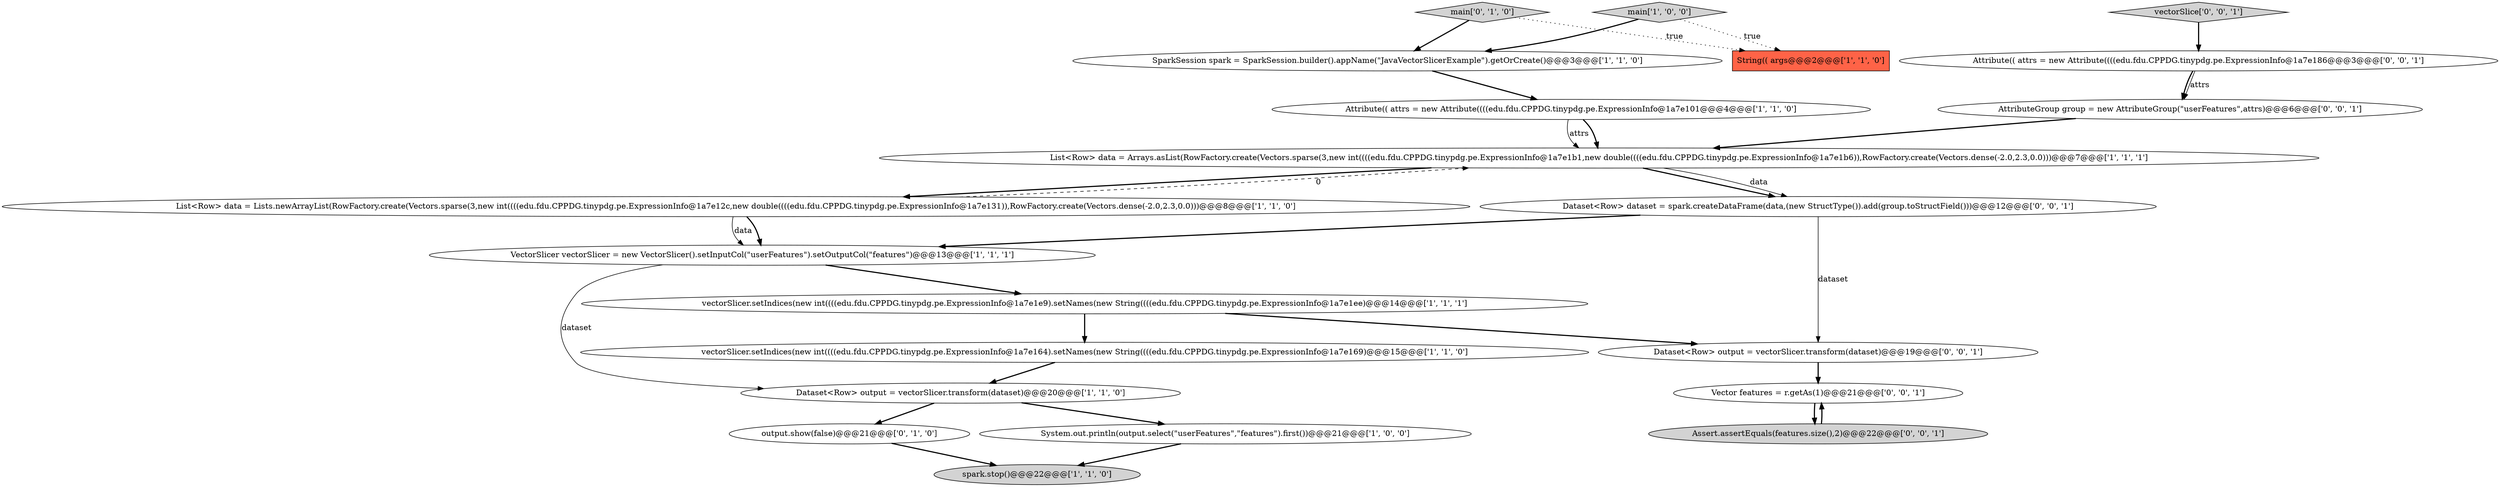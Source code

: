 digraph {
4 [style = filled, label = "main['1', '0', '0']", fillcolor = lightgray, shape = diamond image = "AAA0AAABBB1BBB"];
12 [style = filled, label = "main['0', '1', '0']", fillcolor = lightgray, shape = diamond image = "AAA0AAABBB2BBB"];
14 [style = filled, label = "Attribute(( attrs = new Attribute((((edu.fdu.CPPDG.tinypdg.pe.ExpressionInfo@1a7e186@@@3@@@['0', '0', '1']", fillcolor = white, shape = ellipse image = "AAA0AAABBB3BBB"];
19 [style = filled, label = "Assert.assertEquals(features.size(),2)@@@22@@@['0', '0', '1']", fillcolor = lightgray, shape = ellipse image = "AAA0AAABBB3BBB"];
6 [style = filled, label = "String(( args@@@2@@@['1', '1', '0']", fillcolor = tomato, shape = box image = "AAA0AAABBB1BBB"];
8 [style = filled, label = "List<Row> data = Lists.newArrayList(RowFactory.create(Vectors.sparse(3,new int((((edu.fdu.CPPDG.tinypdg.pe.ExpressionInfo@1a7e12c,new double((((edu.fdu.CPPDG.tinypdg.pe.ExpressionInfo@1a7e131)),RowFactory.create(Vectors.dense(-2.0,2.3,0.0)))@@@8@@@['1', '1', '0']", fillcolor = white, shape = ellipse image = "AAA0AAABBB1BBB"];
20 [style = filled, label = "vectorSlice['0', '0', '1']", fillcolor = lightgray, shape = diamond image = "AAA0AAABBB3BBB"];
18 [style = filled, label = "Dataset<Row> output = vectorSlicer.transform(dataset)@@@19@@@['0', '0', '1']", fillcolor = white, shape = ellipse image = "AAA0AAABBB3BBB"];
0 [style = filled, label = "SparkSession spark = SparkSession.builder().appName(\"JavaVectorSlicerExample\").getOrCreate()@@@3@@@['1', '1', '0']", fillcolor = white, shape = ellipse image = "AAA0AAABBB1BBB"];
5 [style = filled, label = "vectorSlicer.setIndices(new int((((edu.fdu.CPPDG.tinypdg.pe.ExpressionInfo@1a7e1e9).setNames(new String((((edu.fdu.CPPDG.tinypdg.pe.ExpressionInfo@1a7e1ee)@@@14@@@['1', '1', '1']", fillcolor = white, shape = ellipse image = "AAA0AAABBB1BBB"];
13 [style = filled, label = "output.show(false)@@@21@@@['0', '1', '0']", fillcolor = white, shape = ellipse image = "AAA0AAABBB2BBB"];
10 [style = filled, label = "vectorSlicer.setIndices(new int((((edu.fdu.CPPDG.tinypdg.pe.ExpressionInfo@1a7e164).setNames(new String((((edu.fdu.CPPDG.tinypdg.pe.ExpressionInfo@1a7e169)@@@15@@@['1', '1', '0']", fillcolor = white, shape = ellipse image = "AAA0AAABBB1BBB"];
16 [style = filled, label = "Dataset<Row> dataset = spark.createDataFrame(data,(new StructType()).add(group.toStructField()))@@@12@@@['0', '0', '1']", fillcolor = white, shape = ellipse image = "AAA0AAABBB3BBB"];
11 [style = filled, label = "spark.stop()@@@22@@@['1', '1', '0']", fillcolor = lightgray, shape = ellipse image = "AAA0AAABBB1BBB"];
7 [style = filled, label = "Attribute(( attrs = new Attribute((((edu.fdu.CPPDG.tinypdg.pe.ExpressionInfo@1a7e101@@@4@@@['1', '1', '0']", fillcolor = white, shape = ellipse image = "AAA0AAABBB1BBB"];
9 [style = filled, label = "VectorSlicer vectorSlicer = new VectorSlicer().setInputCol(\"userFeatures\").setOutputCol(\"features\")@@@13@@@['1', '1', '1']", fillcolor = white, shape = ellipse image = "AAA0AAABBB1BBB"];
3 [style = filled, label = "Dataset<Row> output = vectorSlicer.transform(dataset)@@@20@@@['1', '1', '0']", fillcolor = white, shape = ellipse image = "AAA0AAABBB1BBB"];
2 [style = filled, label = "List<Row> data = Arrays.asList(RowFactory.create(Vectors.sparse(3,new int((((edu.fdu.CPPDG.tinypdg.pe.ExpressionInfo@1a7e1b1,new double((((edu.fdu.CPPDG.tinypdg.pe.ExpressionInfo@1a7e1b6)),RowFactory.create(Vectors.dense(-2.0,2.3,0.0)))@@@7@@@['1', '1', '1']", fillcolor = white, shape = ellipse image = "AAA0AAABBB1BBB"];
17 [style = filled, label = "AttributeGroup group = new AttributeGroup(\"userFeatures\",attrs)@@@6@@@['0', '0', '1']", fillcolor = white, shape = ellipse image = "AAA0AAABBB3BBB"];
1 [style = filled, label = "System.out.println(output.select(\"userFeatures\",\"features\").first())@@@21@@@['1', '0', '0']", fillcolor = white, shape = ellipse image = "AAA0AAABBB1BBB"];
15 [style = filled, label = "Vector features = r.getAs(1)@@@21@@@['0', '0', '1']", fillcolor = white, shape = ellipse image = "AAA0AAABBB3BBB"];
12->0 [style = bold, label=""];
14->17 [style = bold, label=""];
8->9 [style = bold, label=""];
14->17 [style = solid, label="attrs"];
0->7 [style = bold, label=""];
19->15 [style = bold, label=""];
15->19 [style = bold, label=""];
9->3 [style = solid, label="dataset"];
7->2 [style = bold, label=""];
5->10 [style = bold, label=""];
3->13 [style = bold, label=""];
3->1 [style = bold, label=""];
10->3 [style = bold, label=""];
2->8 [style = bold, label=""];
1->11 [style = bold, label=""];
16->18 [style = solid, label="dataset"];
13->11 [style = bold, label=""];
8->9 [style = solid, label="data"];
5->18 [style = bold, label=""];
2->16 [style = bold, label=""];
8->2 [style = dashed, label="0"];
12->6 [style = dotted, label="true"];
20->14 [style = bold, label=""];
4->6 [style = dotted, label="true"];
9->5 [style = bold, label=""];
7->2 [style = solid, label="attrs"];
2->16 [style = solid, label="data"];
4->0 [style = bold, label=""];
17->2 [style = bold, label=""];
16->9 [style = bold, label=""];
18->15 [style = bold, label=""];
}
